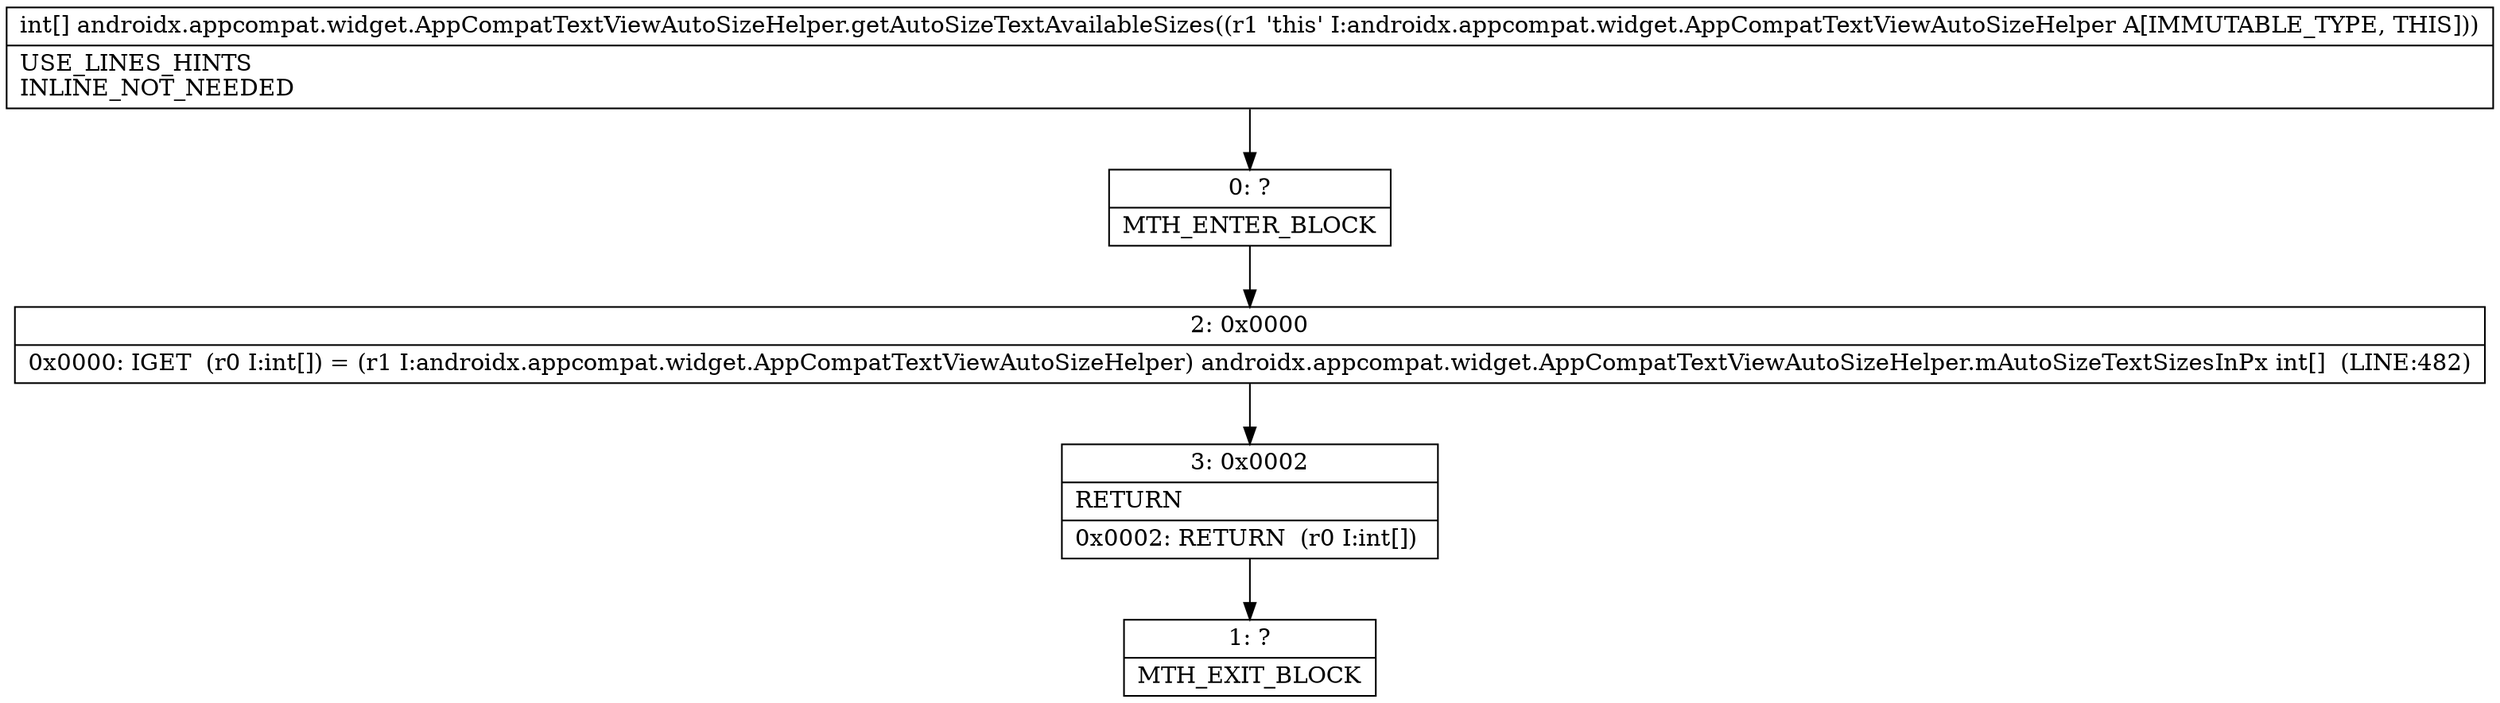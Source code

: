 digraph "CFG forandroidx.appcompat.widget.AppCompatTextViewAutoSizeHelper.getAutoSizeTextAvailableSizes()[I" {
Node_0 [shape=record,label="{0\:\ ?|MTH_ENTER_BLOCK\l}"];
Node_2 [shape=record,label="{2\:\ 0x0000|0x0000: IGET  (r0 I:int[]) = (r1 I:androidx.appcompat.widget.AppCompatTextViewAutoSizeHelper) androidx.appcompat.widget.AppCompatTextViewAutoSizeHelper.mAutoSizeTextSizesInPx int[]  (LINE:482)\l}"];
Node_3 [shape=record,label="{3\:\ 0x0002|RETURN\l|0x0002: RETURN  (r0 I:int[]) \l}"];
Node_1 [shape=record,label="{1\:\ ?|MTH_EXIT_BLOCK\l}"];
MethodNode[shape=record,label="{int[] androidx.appcompat.widget.AppCompatTextViewAutoSizeHelper.getAutoSizeTextAvailableSizes((r1 'this' I:androidx.appcompat.widget.AppCompatTextViewAutoSizeHelper A[IMMUTABLE_TYPE, THIS]))  | USE_LINES_HINTS\lINLINE_NOT_NEEDED\l}"];
MethodNode -> Node_0;Node_0 -> Node_2;
Node_2 -> Node_3;
Node_3 -> Node_1;
}

